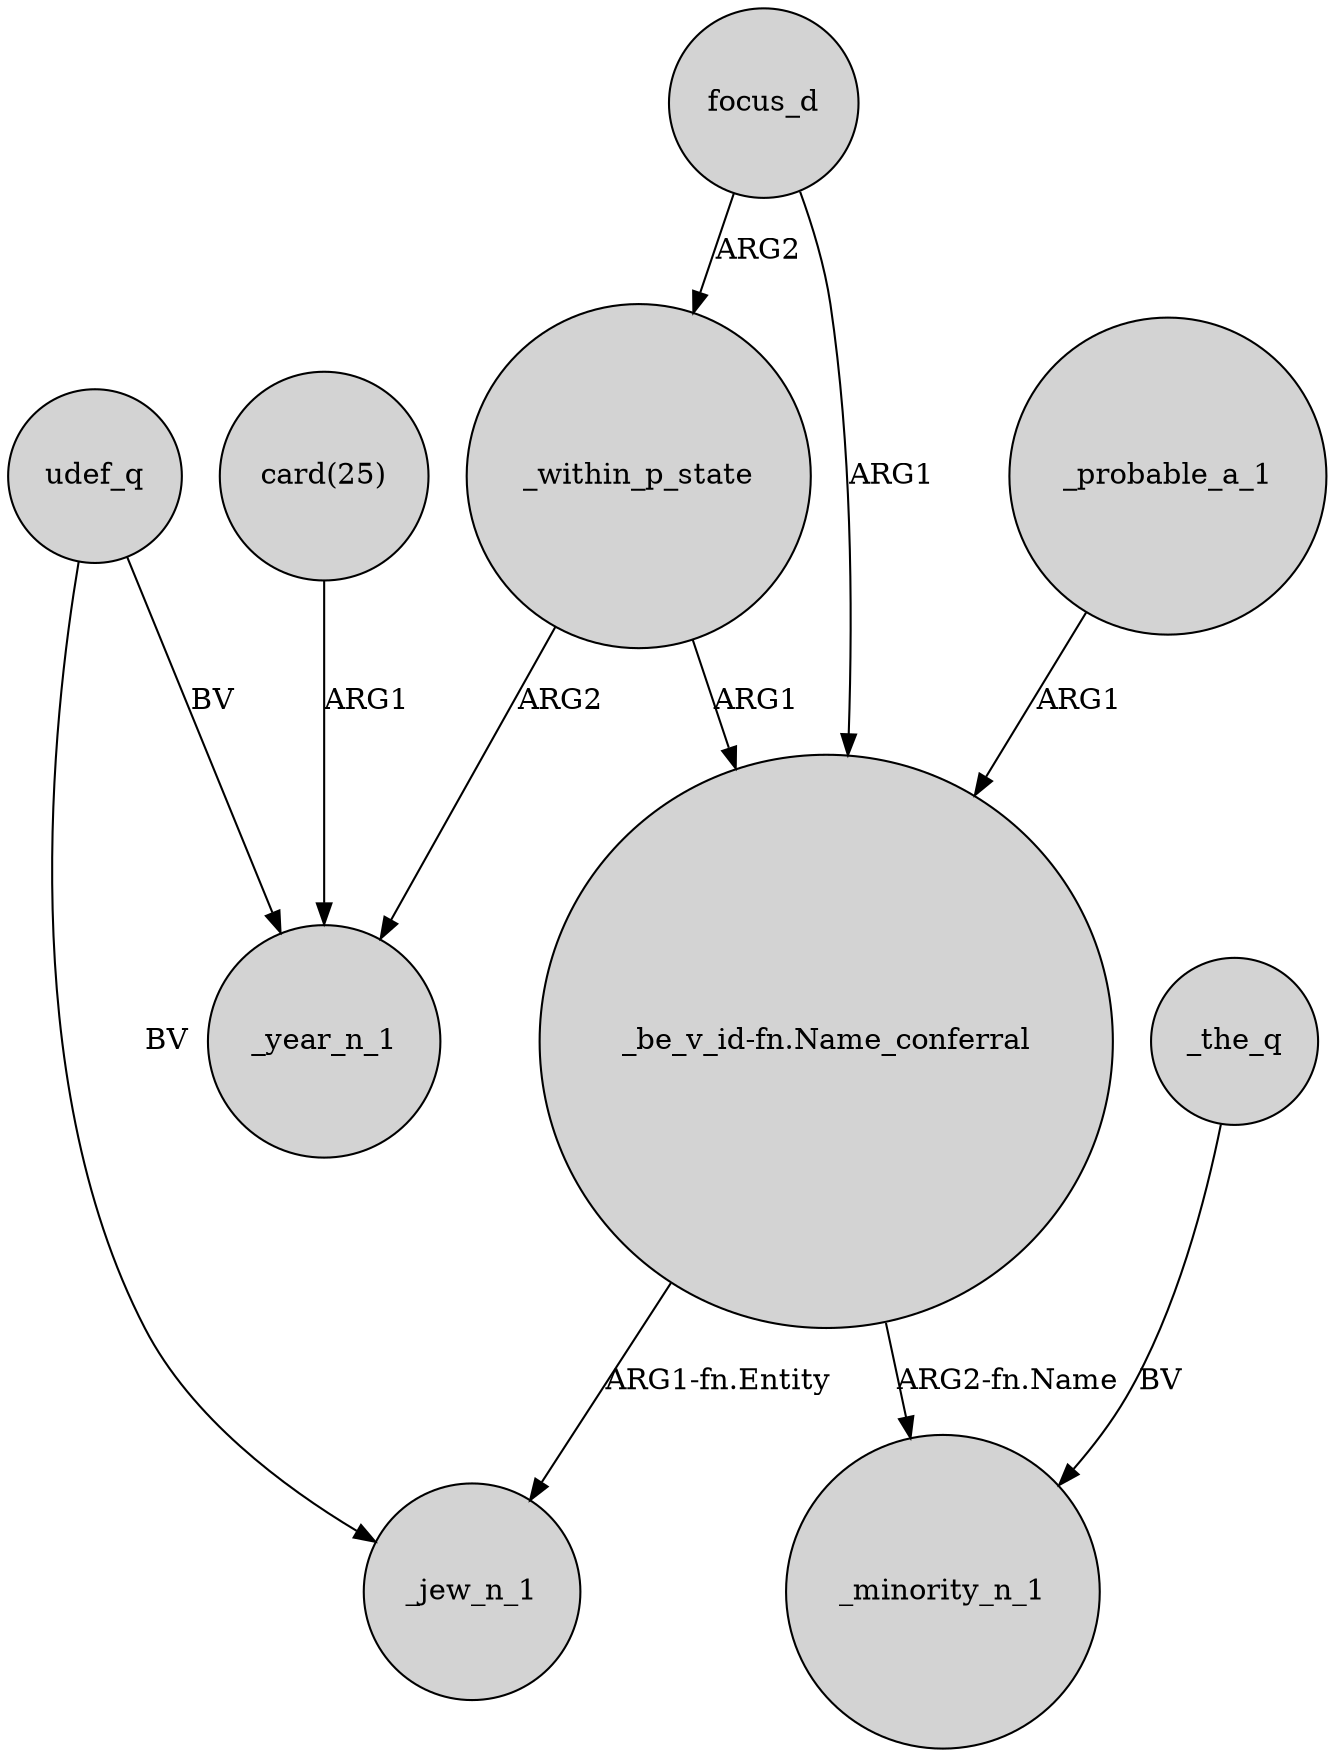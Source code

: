 digraph {
	node [shape=circle style=filled]
	udef_q -> _year_n_1 [label=BV]
	udef_q -> _jew_n_1 [label=BV]
	_within_p_state -> "_be_v_id-fn.Name_conferral" [label=ARG1]
	"_be_v_id-fn.Name_conferral" -> _minority_n_1 [label="ARG2-fn.Name"]
	"card(25)" -> _year_n_1 [label=ARG1]
	focus_d -> _within_p_state [label=ARG2]
	_the_q -> _minority_n_1 [label=BV]
	focus_d -> "_be_v_id-fn.Name_conferral" [label=ARG1]
	_probable_a_1 -> "_be_v_id-fn.Name_conferral" [label=ARG1]
	_within_p_state -> _year_n_1 [label=ARG2]
	"_be_v_id-fn.Name_conferral" -> _jew_n_1 [label="ARG1-fn.Entity"]
}
